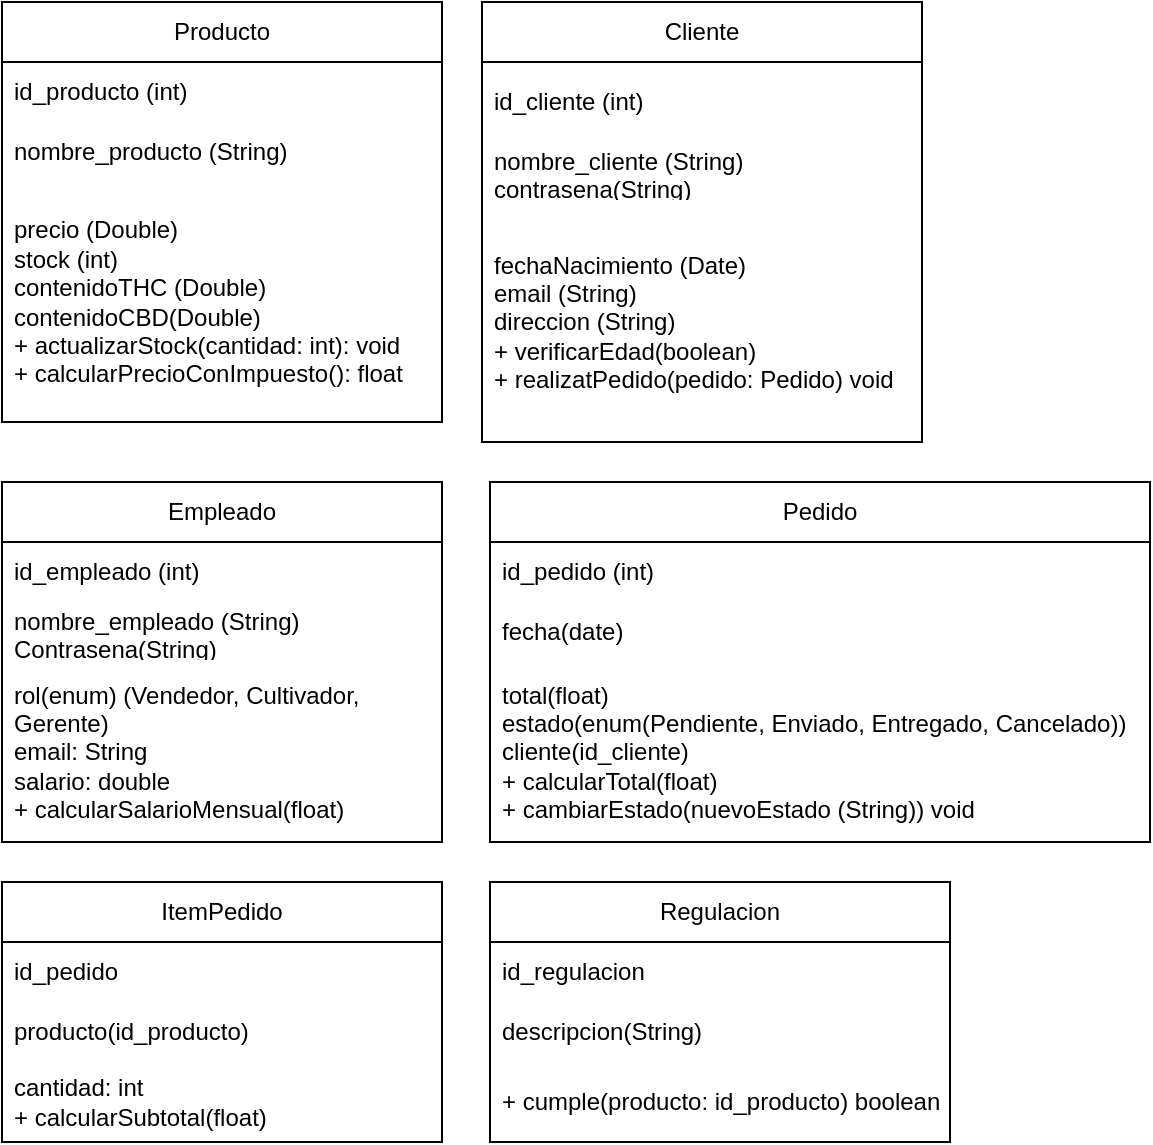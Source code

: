 <mxfile version="26.1.1">
  <diagram name="Página-1" id="gi0N5ZV0rk2WKtdGokFU">
    <mxGraphModel dx="1290" dy="621" grid="1" gridSize="10" guides="1" tooltips="1" connect="1" arrows="1" fold="1" page="1" pageScale="1" pageWidth="827" pageHeight="1169" math="0" shadow="0">
      <root>
        <mxCell id="0" />
        <mxCell id="1" parent="0" />
        <mxCell id="OSo333r_8WSZKT-N2uYB-1" value="Producto" style="swimlane;fontStyle=0;childLayout=stackLayout;horizontal=1;startSize=30;horizontalStack=0;resizeParent=1;resizeParentMax=0;resizeLast=0;collapsible=1;marginBottom=0;whiteSpace=wrap;html=1;" parent="1" vertex="1">
          <mxGeometry x="60" y="160" width="220" height="210" as="geometry" />
        </mxCell>
        <mxCell id="OSo333r_8WSZKT-N2uYB-2" value="id_producto (int)" style="text;strokeColor=none;fillColor=none;align=left;verticalAlign=middle;spacingLeft=4;spacingRight=4;overflow=hidden;points=[[0,0.5],[1,0.5]];portConstraint=eastwest;rotatable=0;whiteSpace=wrap;html=1;" parent="OSo333r_8WSZKT-N2uYB-1" vertex="1">
          <mxGeometry y="30" width="220" height="30" as="geometry" />
        </mxCell>
        <mxCell id="OSo333r_8WSZKT-N2uYB-3" value="nombre_producto (String)" style="text;strokeColor=none;fillColor=none;align=left;verticalAlign=middle;spacingLeft=4;spacingRight=4;overflow=hidden;points=[[0,0.5],[1,0.5]];portConstraint=eastwest;rotatable=0;whiteSpace=wrap;html=1;" parent="OSo333r_8WSZKT-N2uYB-1" vertex="1">
          <mxGeometry y="60" width="220" height="30" as="geometry" />
        </mxCell>
        <mxCell id="OSo333r_8WSZKT-N2uYB-4" value="precio (Double)&lt;div&gt;stock (int)&lt;/div&gt;&lt;div&gt;contenidoTHC (Double)&lt;/div&gt;&lt;div&gt;contenidoCBD(Double)&lt;/div&gt;&lt;div&gt;+ actualizarStock(cantidad: int): void&lt;/div&gt;&lt;div&gt;+ calcularPrecioConImpuesto(): float&amp;nbsp;&lt;/div&gt;" style="text;strokeColor=none;fillColor=none;align=left;verticalAlign=middle;spacingLeft=4;spacingRight=4;overflow=hidden;points=[[0,0.5],[1,0.5]];portConstraint=eastwest;rotatable=0;whiteSpace=wrap;html=1;" parent="OSo333r_8WSZKT-N2uYB-1" vertex="1">
          <mxGeometry y="90" width="220" height="120" as="geometry" />
        </mxCell>
        <mxCell id="OSo333r_8WSZKT-N2uYB-5" value="Cliente" style="swimlane;fontStyle=0;childLayout=stackLayout;horizontal=1;startSize=30;horizontalStack=0;resizeParent=1;resizeParentMax=0;resizeLast=0;collapsible=1;marginBottom=0;whiteSpace=wrap;html=1;" parent="1" vertex="1">
          <mxGeometry x="300" y="160" width="220" height="220" as="geometry" />
        </mxCell>
        <mxCell id="OSo333r_8WSZKT-N2uYB-6" value="id_cliente (int)" style="text;strokeColor=none;fillColor=none;align=left;verticalAlign=middle;spacingLeft=4;spacingRight=4;overflow=hidden;points=[[0,0.5],[1,0.5]];portConstraint=eastwest;rotatable=0;whiteSpace=wrap;html=1;" parent="OSo333r_8WSZKT-N2uYB-5" vertex="1">
          <mxGeometry y="30" width="220" height="40" as="geometry" />
        </mxCell>
        <mxCell id="OSo333r_8WSZKT-N2uYB-7" value="nombre_cliente (String)&lt;div&gt;contrasena(String)&lt;/div&gt;" style="text;strokeColor=none;fillColor=none;align=left;verticalAlign=middle;spacingLeft=4;spacingRight=4;overflow=hidden;points=[[0,0.5],[1,0.5]];portConstraint=eastwest;rotatable=0;whiteSpace=wrap;html=1;" parent="OSo333r_8WSZKT-N2uYB-5" vertex="1">
          <mxGeometry y="70" width="220" height="30" as="geometry" />
        </mxCell>
        <mxCell id="OSo333r_8WSZKT-N2uYB-8" value="fechaNacimiento (Date)&lt;div&gt;email (String)&lt;/div&gt;&lt;div&gt;direccion (String)&lt;/div&gt;&lt;div&gt;+ verificarEdad(boolean)&lt;/div&gt;&lt;div&gt;+ realizatPedido(pedido: Pedido) void&lt;/div&gt;" style="text;strokeColor=none;fillColor=none;align=left;verticalAlign=middle;spacingLeft=4;spacingRight=4;overflow=hidden;points=[[0,0.5],[1,0.5]];portConstraint=eastwest;rotatable=0;whiteSpace=wrap;html=1;" parent="OSo333r_8WSZKT-N2uYB-5" vertex="1">
          <mxGeometry y="100" width="220" height="120" as="geometry" />
        </mxCell>
        <mxCell id="OSo333r_8WSZKT-N2uYB-9" value="Empleado" style="swimlane;fontStyle=0;childLayout=stackLayout;horizontal=1;startSize=30;horizontalStack=0;resizeParent=1;resizeParentMax=0;resizeLast=0;collapsible=1;marginBottom=0;whiteSpace=wrap;html=1;" parent="1" vertex="1">
          <mxGeometry x="60" y="400" width="220" height="180" as="geometry" />
        </mxCell>
        <mxCell id="OSo333r_8WSZKT-N2uYB-10" value="id_empleado (int)" style="text;strokeColor=none;fillColor=none;align=left;verticalAlign=middle;spacingLeft=4;spacingRight=4;overflow=hidden;points=[[0,0.5],[1,0.5]];portConstraint=eastwest;rotatable=0;whiteSpace=wrap;html=1;" parent="OSo333r_8WSZKT-N2uYB-9" vertex="1">
          <mxGeometry y="30" width="220" height="30" as="geometry" />
        </mxCell>
        <mxCell id="OSo333r_8WSZKT-N2uYB-11" value="nombre_empleado (String)&lt;div&gt;Contrasena(String)&lt;/div&gt;" style="text;strokeColor=none;fillColor=none;align=left;verticalAlign=middle;spacingLeft=4;spacingRight=4;overflow=hidden;points=[[0,0.5],[1,0.5]];portConstraint=eastwest;rotatable=0;whiteSpace=wrap;html=1;" parent="OSo333r_8WSZKT-N2uYB-9" vertex="1">
          <mxGeometry y="60" width="220" height="30" as="geometry" />
        </mxCell>
        <mxCell id="OSo333r_8WSZKT-N2uYB-12" value="rol(enum) (Vendedor, Cultivador, Gerente)&lt;div&gt;email: String&lt;/div&gt;&lt;div&gt;salario: double&lt;/div&gt;&lt;div&gt;+ calcularSalarioMensual(float)&lt;/div&gt;" style="text;strokeColor=none;fillColor=none;align=left;verticalAlign=middle;spacingLeft=4;spacingRight=4;overflow=hidden;points=[[0,0.5],[1,0.5]];portConstraint=eastwest;rotatable=0;whiteSpace=wrap;html=1;" parent="OSo333r_8WSZKT-N2uYB-9" vertex="1">
          <mxGeometry y="90" width="220" height="90" as="geometry" />
        </mxCell>
        <mxCell id="OSo333r_8WSZKT-N2uYB-13" value="Pedido" style="swimlane;fontStyle=0;childLayout=stackLayout;horizontal=1;startSize=30;horizontalStack=0;resizeParent=1;resizeParentMax=0;resizeLast=0;collapsible=1;marginBottom=0;whiteSpace=wrap;html=1;" parent="1" vertex="1">
          <mxGeometry x="304" y="400" width="330" height="180" as="geometry" />
        </mxCell>
        <mxCell id="OSo333r_8WSZKT-N2uYB-14" value="id_pedido (int)" style="text;strokeColor=none;fillColor=none;align=left;verticalAlign=middle;spacingLeft=4;spacingRight=4;overflow=hidden;points=[[0,0.5],[1,0.5]];portConstraint=eastwest;rotatable=0;whiteSpace=wrap;html=1;" parent="OSo333r_8WSZKT-N2uYB-13" vertex="1">
          <mxGeometry y="30" width="330" height="30" as="geometry" />
        </mxCell>
        <mxCell id="OSo333r_8WSZKT-N2uYB-15" value="fecha(date)" style="text;strokeColor=none;fillColor=none;align=left;verticalAlign=middle;spacingLeft=4;spacingRight=4;overflow=hidden;points=[[0,0.5],[1,0.5]];portConstraint=eastwest;rotatable=0;whiteSpace=wrap;html=1;" parent="OSo333r_8WSZKT-N2uYB-13" vertex="1">
          <mxGeometry y="60" width="330" height="30" as="geometry" />
        </mxCell>
        <mxCell id="OSo333r_8WSZKT-N2uYB-16" value="total(float)&lt;div&gt;estado(enum(Pendiente, Enviado, Entregado, Cancelado))&lt;/div&gt;&lt;div&gt;cliente(id_cliente)&lt;/div&gt;&lt;div&gt;+ calcularTotal(float)&lt;/div&gt;&lt;div&gt;+ cambiarEstado(nuevoEstado (String)) void&lt;/div&gt;" style="text;strokeColor=none;fillColor=none;align=left;verticalAlign=middle;spacingLeft=4;spacingRight=4;overflow=hidden;points=[[0,0.5],[1,0.5]];portConstraint=eastwest;rotatable=0;whiteSpace=wrap;html=1;" parent="OSo333r_8WSZKT-N2uYB-13" vertex="1">
          <mxGeometry y="90" width="330" height="90" as="geometry" />
        </mxCell>
        <mxCell id="OSo333r_8WSZKT-N2uYB-17" value="ItemPedido" style="swimlane;fontStyle=0;childLayout=stackLayout;horizontal=1;startSize=30;horizontalStack=0;resizeParent=1;resizeParentMax=0;resizeLast=0;collapsible=1;marginBottom=0;whiteSpace=wrap;html=1;" parent="1" vertex="1">
          <mxGeometry x="60" y="600" width="220" height="130" as="geometry" />
        </mxCell>
        <mxCell id="OSo333r_8WSZKT-N2uYB-18" value="id_pedido" style="text;strokeColor=none;fillColor=none;align=left;verticalAlign=middle;spacingLeft=4;spacingRight=4;overflow=hidden;points=[[0,0.5],[1,0.5]];portConstraint=eastwest;rotatable=0;whiteSpace=wrap;html=1;" parent="OSo333r_8WSZKT-N2uYB-17" vertex="1">
          <mxGeometry y="30" width="220" height="30" as="geometry" />
        </mxCell>
        <mxCell id="OSo333r_8WSZKT-N2uYB-19" value="producto(id_producto)" style="text;strokeColor=none;fillColor=none;align=left;verticalAlign=middle;spacingLeft=4;spacingRight=4;overflow=hidden;points=[[0,0.5],[1,0.5]];portConstraint=eastwest;rotatable=0;whiteSpace=wrap;html=1;" parent="OSo333r_8WSZKT-N2uYB-17" vertex="1">
          <mxGeometry y="60" width="220" height="30" as="geometry" />
        </mxCell>
        <mxCell id="OSo333r_8WSZKT-N2uYB-20" value="cantidad: int&lt;div&gt;+ calcularSubtotal(float)&lt;/div&gt;" style="text;strokeColor=none;fillColor=none;align=left;verticalAlign=middle;spacingLeft=4;spacingRight=4;overflow=hidden;points=[[0,0.5],[1,0.5]];portConstraint=eastwest;rotatable=0;whiteSpace=wrap;html=1;" parent="OSo333r_8WSZKT-N2uYB-17" vertex="1">
          <mxGeometry y="90" width="220" height="40" as="geometry" />
        </mxCell>
        <mxCell id="OSo333r_8WSZKT-N2uYB-21" value="Regulacion" style="swimlane;fontStyle=0;childLayout=stackLayout;horizontal=1;startSize=30;horizontalStack=0;resizeParent=1;resizeParentMax=0;resizeLast=0;collapsible=1;marginBottom=0;whiteSpace=wrap;html=1;" parent="1" vertex="1">
          <mxGeometry x="304" y="600" width="230" height="130" as="geometry" />
        </mxCell>
        <mxCell id="OSo333r_8WSZKT-N2uYB-22" value="id_regulacion" style="text;strokeColor=none;fillColor=none;align=left;verticalAlign=middle;spacingLeft=4;spacingRight=4;overflow=hidden;points=[[0,0.5],[1,0.5]];portConstraint=eastwest;rotatable=0;whiteSpace=wrap;html=1;" parent="OSo333r_8WSZKT-N2uYB-21" vertex="1">
          <mxGeometry y="30" width="230" height="30" as="geometry" />
        </mxCell>
        <mxCell id="OSo333r_8WSZKT-N2uYB-23" value="descripcion(String)" style="text;strokeColor=none;fillColor=none;align=left;verticalAlign=middle;spacingLeft=4;spacingRight=4;overflow=hidden;points=[[0,0.5],[1,0.5]];portConstraint=eastwest;rotatable=0;whiteSpace=wrap;html=1;" parent="OSo333r_8WSZKT-N2uYB-21" vertex="1">
          <mxGeometry y="60" width="230" height="30" as="geometry" />
        </mxCell>
        <mxCell id="OSo333r_8WSZKT-N2uYB-24" value="+ cumple(producto: id_producto) boolean" style="text;strokeColor=none;fillColor=none;align=left;verticalAlign=middle;spacingLeft=4;spacingRight=4;overflow=hidden;points=[[0,0.5],[1,0.5]];portConstraint=eastwest;rotatable=0;whiteSpace=wrap;html=1;" parent="OSo333r_8WSZKT-N2uYB-21" vertex="1">
          <mxGeometry y="90" width="230" height="40" as="geometry" />
        </mxCell>
      </root>
    </mxGraphModel>
  </diagram>
</mxfile>
